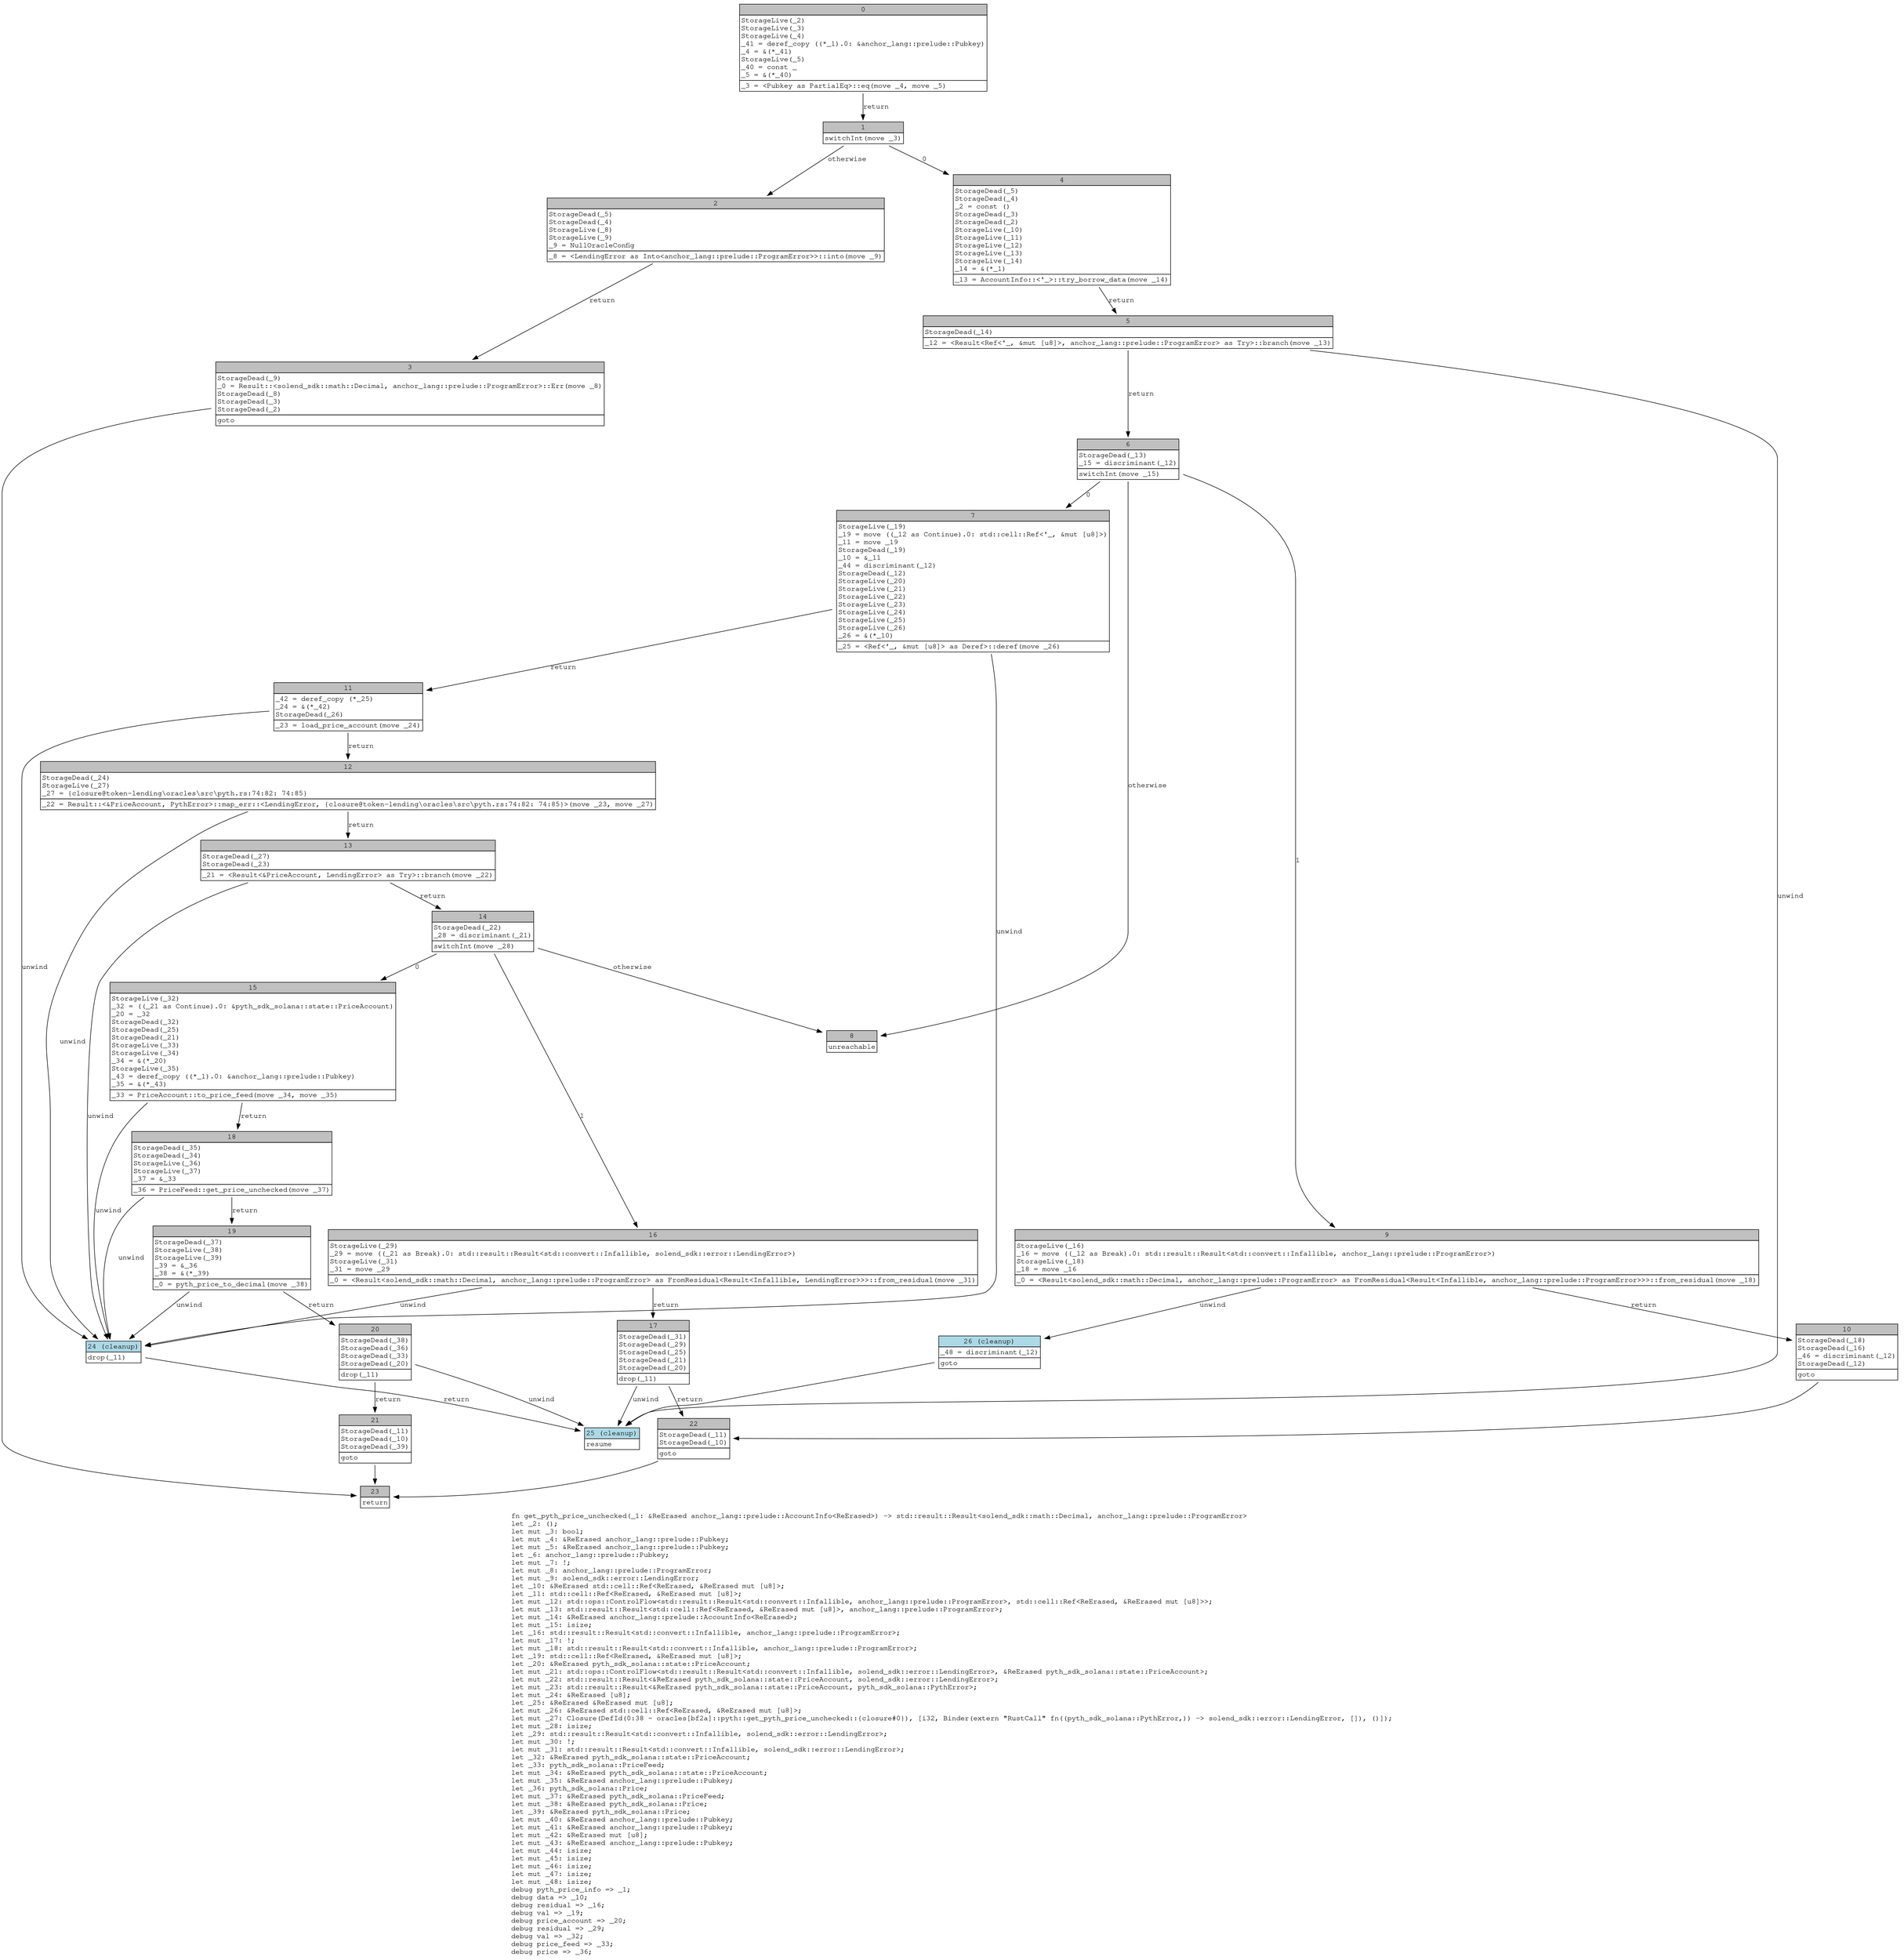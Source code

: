 digraph Mir_0_37 {
    graph [fontname="Courier, monospace"];
    node [fontname="Courier, monospace"];
    edge [fontname="Courier, monospace"];
    label=<fn get_pyth_price_unchecked(_1: &amp;ReErased anchor_lang::prelude::AccountInfo&lt;ReErased&gt;) -&gt; std::result::Result&lt;solend_sdk::math::Decimal, anchor_lang::prelude::ProgramError&gt;<br align="left"/>let _2: ();<br align="left"/>let mut _3: bool;<br align="left"/>let mut _4: &amp;ReErased anchor_lang::prelude::Pubkey;<br align="left"/>let mut _5: &amp;ReErased anchor_lang::prelude::Pubkey;<br align="left"/>let _6: anchor_lang::prelude::Pubkey;<br align="left"/>let mut _7: !;<br align="left"/>let mut _8: anchor_lang::prelude::ProgramError;<br align="left"/>let mut _9: solend_sdk::error::LendingError;<br align="left"/>let _10: &amp;ReErased std::cell::Ref&lt;ReErased, &amp;ReErased mut [u8]&gt;;<br align="left"/>let _11: std::cell::Ref&lt;ReErased, &amp;ReErased mut [u8]&gt;;<br align="left"/>let mut _12: std::ops::ControlFlow&lt;std::result::Result&lt;std::convert::Infallible, anchor_lang::prelude::ProgramError&gt;, std::cell::Ref&lt;ReErased, &amp;ReErased mut [u8]&gt;&gt;;<br align="left"/>let mut _13: std::result::Result&lt;std::cell::Ref&lt;ReErased, &amp;ReErased mut [u8]&gt;, anchor_lang::prelude::ProgramError&gt;;<br align="left"/>let mut _14: &amp;ReErased anchor_lang::prelude::AccountInfo&lt;ReErased&gt;;<br align="left"/>let mut _15: isize;<br align="left"/>let _16: std::result::Result&lt;std::convert::Infallible, anchor_lang::prelude::ProgramError&gt;;<br align="left"/>let mut _17: !;<br align="left"/>let mut _18: std::result::Result&lt;std::convert::Infallible, anchor_lang::prelude::ProgramError&gt;;<br align="left"/>let _19: std::cell::Ref&lt;ReErased, &amp;ReErased mut [u8]&gt;;<br align="left"/>let _20: &amp;ReErased pyth_sdk_solana::state::PriceAccount;<br align="left"/>let mut _21: std::ops::ControlFlow&lt;std::result::Result&lt;std::convert::Infallible, solend_sdk::error::LendingError&gt;, &amp;ReErased pyth_sdk_solana::state::PriceAccount&gt;;<br align="left"/>let mut _22: std::result::Result&lt;&amp;ReErased pyth_sdk_solana::state::PriceAccount, solend_sdk::error::LendingError&gt;;<br align="left"/>let mut _23: std::result::Result&lt;&amp;ReErased pyth_sdk_solana::state::PriceAccount, pyth_sdk_solana::PythError&gt;;<br align="left"/>let mut _24: &amp;ReErased [u8];<br align="left"/>let _25: &amp;ReErased &amp;ReErased mut [u8];<br align="left"/>let mut _26: &amp;ReErased std::cell::Ref&lt;ReErased, &amp;ReErased mut [u8]&gt;;<br align="left"/>let mut _27: Closure(DefId(0:38 ~ oracles[bf2a]::pyth::get_pyth_price_unchecked::{closure#0}), [i32, Binder(extern &quot;RustCall&quot; fn((pyth_sdk_solana::PythError,)) -&gt; solend_sdk::error::LendingError, []), ()]);<br align="left"/>let mut _28: isize;<br align="left"/>let _29: std::result::Result&lt;std::convert::Infallible, solend_sdk::error::LendingError&gt;;<br align="left"/>let mut _30: !;<br align="left"/>let mut _31: std::result::Result&lt;std::convert::Infallible, solend_sdk::error::LendingError&gt;;<br align="left"/>let _32: &amp;ReErased pyth_sdk_solana::state::PriceAccount;<br align="left"/>let _33: pyth_sdk_solana::PriceFeed;<br align="left"/>let mut _34: &amp;ReErased pyth_sdk_solana::state::PriceAccount;<br align="left"/>let mut _35: &amp;ReErased anchor_lang::prelude::Pubkey;<br align="left"/>let _36: pyth_sdk_solana::Price;<br align="left"/>let mut _37: &amp;ReErased pyth_sdk_solana::PriceFeed;<br align="left"/>let mut _38: &amp;ReErased pyth_sdk_solana::Price;<br align="left"/>let _39: &amp;ReErased pyth_sdk_solana::Price;<br align="left"/>let mut _40: &amp;ReErased anchor_lang::prelude::Pubkey;<br align="left"/>let mut _41: &amp;ReErased anchor_lang::prelude::Pubkey;<br align="left"/>let mut _42: &amp;ReErased mut [u8];<br align="left"/>let mut _43: &amp;ReErased anchor_lang::prelude::Pubkey;<br align="left"/>let mut _44: isize;<br align="left"/>let mut _45: isize;<br align="left"/>let mut _46: isize;<br align="left"/>let mut _47: isize;<br align="left"/>let mut _48: isize;<br align="left"/>debug pyth_price_info =&gt; _1;<br align="left"/>debug data =&gt; _10;<br align="left"/>debug residual =&gt; _16;<br align="left"/>debug val =&gt; _19;<br align="left"/>debug price_account =&gt; _20;<br align="left"/>debug residual =&gt; _29;<br align="left"/>debug val =&gt; _32;<br align="left"/>debug price_feed =&gt; _33;<br align="left"/>debug price =&gt; _36;<br align="left"/>>;
    bb0__0_37 [shape="none", label=<<table border="0" cellborder="1" cellspacing="0"><tr><td bgcolor="gray" align="center" colspan="1">0</td></tr><tr><td align="left" balign="left">StorageLive(_2)<br/>StorageLive(_3)<br/>StorageLive(_4)<br/>_41 = deref_copy ((*_1).0: &amp;anchor_lang::prelude::Pubkey)<br/>_4 = &amp;(*_41)<br/>StorageLive(_5)<br/>_40 = const _<br/>_5 = &amp;(*_40)<br/></td></tr><tr><td align="left">_3 = &lt;Pubkey as PartialEq&gt;::eq(move _4, move _5)</td></tr></table>>];
    bb1__0_37 [shape="none", label=<<table border="0" cellborder="1" cellspacing="0"><tr><td bgcolor="gray" align="center" colspan="1">1</td></tr><tr><td align="left">switchInt(move _3)</td></tr></table>>];
    bb2__0_37 [shape="none", label=<<table border="0" cellborder="1" cellspacing="0"><tr><td bgcolor="gray" align="center" colspan="1">2</td></tr><tr><td align="left" balign="left">StorageDead(_5)<br/>StorageDead(_4)<br/>StorageLive(_8)<br/>StorageLive(_9)<br/>_9 = NullOracleConfig<br/></td></tr><tr><td align="left">_8 = &lt;LendingError as Into&lt;anchor_lang::prelude::ProgramError&gt;&gt;::into(move _9)</td></tr></table>>];
    bb3__0_37 [shape="none", label=<<table border="0" cellborder="1" cellspacing="0"><tr><td bgcolor="gray" align="center" colspan="1">3</td></tr><tr><td align="left" balign="left">StorageDead(_9)<br/>_0 = Result::&lt;solend_sdk::math::Decimal, anchor_lang::prelude::ProgramError&gt;::Err(move _8)<br/>StorageDead(_8)<br/>StorageDead(_3)<br/>StorageDead(_2)<br/></td></tr><tr><td align="left">goto</td></tr></table>>];
    bb4__0_37 [shape="none", label=<<table border="0" cellborder="1" cellspacing="0"><tr><td bgcolor="gray" align="center" colspan="1">4</td></tr><tr><td align="left" balign="left">StorageDead(_5)<br/>StorageDead(_4)<br/>_2 = const ()<br/>StorageDead(_3)<br/>StorageDead(_2)<br/>StorageLive(_10)<br/>StorageLive(_11)<br/>StorageLive(_12)<br/>StorageLive(_13)<br/>StorageLive(_14)<br/>_14 = &amp;(*_1)<br/></td></tr><tr><td align="left">_13 = AccountInfo::&lt;'_&gt;::try_borrow_data(move _14)</td></tr></table>>];
    bb5__0_37 [shape="none", label=<<table border="0" cellborder="1" cellspacing="0"><tr><td bgcolor="gray" align="center" colspan="1">5</td></tr><tr><td align="left" balign="left">StorageDead(_14)<br/></td></tr><tr><td align="left">_12 = &lt;Result&lt;Ref&lt;'_, &amp;mut [u8]&gt;, anchor_lang::prelude::ProgramError&gt; as Try&gt;::branch(move _13)</td></tr></table>>];
    bb6__0_37 [shape="none", label=<<table border="0" cellborder="1" cellspacing="0"><tr><td bgcolor="gray" align="center" colspan="1">6</td></tr><tr><td align="left" balign="left">StorageDead(_13)<br/>_15 = discriminant(_12)<br/></td></tr><tr><td align="left">switchInt(move _15)</td></tr></table>>];
    bb7__0_37 [shape="none", label=<<table border="0" cellborder="1" cellspacing="0"><tr><td bgcolor="gray" align="center" colspan="1">7</td></tr><tr><td align="left" balign="left">StorageLive(_19)<br/>_19 = move ((_12 as Continue).0: std::cell::Ref&lt;'_, &amp;mut [u8]&gt;)<br/>_11 = move _19<br/>StorageDead(_19)<br/>_10 = &amp;_11<br/>_44 = discriminant(_12)<br/>StorageDead(_12)<br/>StorageLive(_20)<br/>StorageLive(_21)<br/>StorageLive(_22)<br/>StorageLive(_23)<br/>StorageLive(_24)<br/>StorageLive(_25)<br/>StorageLive(_26)<br/>_26 = &amp;(*_10)<br/></td></tr><tr><td align="left">_25 = &lt;Ref&lt;'_, &amp;mut [u8]&gt; as Deref&gt;::deref(move _26)</td></tr></table>>];
    bb8__0_37 [shape="none", label=<<table border="0" cellborder="1" cellspacing="0"><tr><td bgcolor="gray" align="center" colspan="1">8</td></tr><tr><td align="left">unreachable</td></tr></table>>];
    bb9__0_37 [shape="none", label=<<table border="0" cellborder="1" cellspacing="0"><tr><td bgcolor="gray" align="center" colspan="1">9</td></tr><tr><td align="left" balign="left">StorageLive(_16)<br/>_16 = move ((_12 as Break).0: std::result::Result&lt;std::convert::Infallible, anchor_lang::prelude::ProgramError&gt;)<br/>StorageLive(_18)<br/>_18 = move _16<br/></td></tr><tr><td align="left">_0 = &lt;Result&lt;solend_sdk::math::Decimal, anchor_lang::prelude::ProgramError&gt; as FromResidual&lt;Result&lt;Infallible, anchor_lang::prelude::ProgramError&gt;&gt;&gt;::from_residual(move _18)</td></tr></table>>];
    bb10__0_37 [shape="none", label=<<table border="0" cellborder="1" cellspacing="0"><tr><td bgcolor="gray" align="center" colspan="1">10</td></tr><tr><td align="left" balign="left">StorageDead(_18)<br/>StorageDead(_16)<br/>_46 = discriminant(_12)<br/>StorageDead(_12)<br/></td></tr><tr><td align="left">goto</td></tr></table>>];
    bb11__0_37 [shape="none", label=<<table border="0" cellborder="1" cellspacing="0"><tr><td bgcolor="gray" align="center" colspan="1">11</td></tr><tr><td align="left" balign="left">_42 = deref_copy (*_25)<br/>_24 = &amp;(*_42)<br/>StorageDead(_26)<br/></td></tr><tr><td align="left">_23 = load_price_account(move _24)</td></tr></table>>];
    bb12__0_37 [shape="none", label=<<table border="0" cellborder="1" cellspacing="0"><tr><td bgcolor="gray" align="center" colspan="1">12</td></tr><tr><td align="left" balign="left">StorageDead(_24)<br/>StorageLive(_27)<br/>_27 = {closure@token-lending\oracles\src\pyth.rs:74:82: 74:85}<br/></td></tr><tr><td align="left">_22 = Result::&lt;&amp;PriceAccount, PythError&gt;::map_err::&lt;LendingError, {closure@token-lending\oracles\src\pyth.rs:74:82: 74:85}&gt;(move _23, move _27)</td></tr></table>>];
    bb13__0_37 [shape="none", label=<<table border="0" cellborder="1" cellspacing="0"><tr><td bgcolor="gray" align="center" colspan="1">13</td></tr><tr><td align="left" balign="left">StorageDead(_27)<br/>StorageDead(_23)<br/></td></tr><tr><td align="left">_21 = &lt;Result&lt;&amp;PriceAccount, LendingError&gt; as Try&gt;::branch(move _22)</td></tr></table>>];
    bb14__0_37 [shape="none", label=<<table border="0" cellborder="1" cellspacing="0"><tr><td bgcolor="gray" align="center" colspan="1">14</td></tr><tr><td align="left" balign="left">StorageDead(_22)<br/>_28 = discriminant(_21)<br/></td></tr><tr><td align="left">switchInt(move _28)</td></tr></table>>];
    bb15__0_37 [shape="none", label=<<table border="0" cellborder="1" cellspacing="0"><tr><td bgcolor="gray" align="center" colspan="1">15</td></tr><tr><td align="left" balign="left">StorageLive(_32)<br/>_32 = ((_21 as Continue).0: &amp;pyth_sdk_solana::state::PriceAccount)<br/>_20 = _32<br/>StorageDead(_32)<br/>StorageDead(_25)<br/>StorageDead(_21)<br/>StorageLive(_33)<br/>StorageLive(_34)<br/>_34 = &amp;(*_20)<br/>StorageLive(_35)<br/>_43 = deref_copy ((*_1).0: &amp;anchor_lang::prelude::Pubkey)<br/>_35 = &amp;(*_43)<br/></td></tr><tr><td align="left">_33 = PriceAccount::to_price_feed(move _34, move _35)</td></tr></table>>];
    bb16__0_37 [shape="none", label=<<table border="0" cellborder="1" cellspacing="0"><tr><td bgcolor="gray" align="center" colspan="1">16</td></tr><tr><td align="left" balign="left">StorageLive(_29)<br/>_29 = move ((_21 as Break).0: std::result::Result&lt;std::convert::Infallible, solend_sdk::error::LendingError&gt;)<br/>StorageLive(_31)<br/>_31 = move _29<br/></td></tr><tr><td align="left">_0 = &lt;Result&lt;solend_sdk::math::Decimal, anchor_lang::prelude::ProgramError&gt; as FromResidual&lt;Result&lt;Infallible, LendingError&gt;&gt;&gt;::from_residual(move _31)</td></tr></table>>];
    bb17__0_37 [shape="none", label=<<table border="0" cellborder="1" cellspacing="0"><tr><td bgcolor="gray" align="center" colspan="1">17</td></tr><tr><td align="left" balign="left">StorageDead(_31)<br/>StorageDead(_29)<br/>StorageDead(_25)<br/>StorageDead(_21)<br/>StorageDead(_20)<br/></td></tr><tr><td align="left">drop(_11)</td></tr></table>>];
    bb18__0_37 [shape="none", label=<<table border="0" cellborder="1" cellspacing="0"><tr><td bgcolor="gray" align="center" colspan="1">18</td></tr><tr><td align="left" balign="left">StorageDead(_35)<br/>StorageDead(_34)<br/>StorageLive(_36)<br/>StorageLive(_37)<br/>_37 = &amp;_33<br/></td></tr><tr><td align="left">_36 = PriceFeed::get_price_unchecked(move _37)</td></tr></table>>];
    bb19__0_37 [shape="none", label=<<table border="0" cellborder="1" cellspacing="0"><tr><td bgcolor="gray" align="center" colspan="1">19</td></tr><tr><td align="left" balign="left">StorageDead(_37)<br/>StorageLive(_38)<br/>StorageLive(_39)<br/>_39 = &amp;_36<br/>_38 = &amp;(*_39)<br/></td></tr><tr><td align="left">_0 = pyth_price_to_decimal(move _38)</td></tr></table>>];
    bb20__0_37 [shape="none", label=<<table border="0" cellborder="1" cellspacing="0"><tr><td bgcolor="gray" align="center" colspan="1">20</td></tr><tr><td align="left" balign="left">StorageDead(_38)<br/>StorageDead(_36)<br/>StorageDead(_33)<br/>StorageDead(_20)<br/></td></tr><tr><td align="left">drop(_11)</td></tr></table>>];
    bb21__0_37 [shape="none", label=<<table border="0" cellborder="1" cellspacing="0"><tr><td bgcolor="gray" align="center" colspan="1">21</td></tr><tr><td align="left" balign="left">StorageDead(_11)<br/>StorageDead(_10)<br/>StorageDead(_39)<br/></td></tr><tr><td align="left">goto</td></tr></table>>];
    bb22__0_37 [shape="none", label=<<table border="0" cellborder="1" cellspacing="0"><tr><td bgcolor="gray" align="center" colspan="1">22</td></tr><tr><td align="left" balign="left">StorageDead(_11)<br/>StorageDead(_10)<br/></td></tr><tr><td align="left">goto</td></tr></table>>];
    bb23__0_37 [shape="none", label=<<table border="0" cellborder="1" cellspacing="0"><tr><td bgcolor="gray" align="center" colspan="1">23</td></tr><tr><td align="left">return</td></tr></table>>];
    bb24__0_37 [shape="none", label=<<table border="0" cellborder="1" cellspacing="0"><tr><td bgcolor="lightblue" align="center" colspan="1">24 (cleanup)</td></tr><tr><td align="left">drop(_11)</td></tr></table>>];
    bb25__0_37 [shape="none", label=<<table border="0" cellborder="1" cellspacing="0"><tr><td bgcolor="lightblue" align="center" colspan="1">25 (cleanup)</td></tr><tr><td align="left">resume</td></tr></table>>];
    bb26__0_37 [shape="none", label=<<table border="0" cellborder="1" cellspacing="0"><tr><td bgcolor="lightblue" align="center" colspan="1">26 (cleanup)</td></tr><tr><td align="left" balign="left">_48 = discriminant(_12)<br/></td></tr><tr><td align="left">goto</td></tr></table>>];
    bb0__0_37 -> bb1__0_37 [label="return"];
    bb1__0_37 -> bb4__0_37 [label="0"];
    bb1__0_37 -> bb2__0_37 [label="otherwise"];
    bb2__0_37 -> bb3__0_37 [label="return"];
    bb3__0_37 -> bb23__0_37 [label=""];
    bb4__0_37 -> bb5__0_37 [label="return"];
    bb5__0_37 -> bb6__0_37 [label="return"];
    bb5__0_37 -> bb25__0_37 [label="unwind"];
    bb6__0_37 -> bb7__0_37 [label="0"];
    bb6__0_37 -> bb9__0_37 [label="1"];
    bb6__0_37 -> bb8__0_37 [label="otherwise"];
    bb7__0_37 -> bb11__0_37 [label="return"];
    bb7__0_37 -> bb24__0_37 [label="unwind"];
    bb9__0_37 -> bb10__0_37 [label="return"];
    bb9__0_37 -> bb26__0_37 [label="unwind"];
    bb10__0_37 -> bb22__0_37 [label=""];
    bb11__0_37 -> bb12__0_37 [label="return"];
    bb11__0_37 -> bb24__0_37 [label="unwind"];
    bb12__0_37 -> bb13__0_37 [label="return"];
    bb12__0_37 -> bb24__0_37 [label="unwind"];
    bb13__0_37 -> bb14__0_37 [label="return"];
    bb13__0_37 -> bb24__0_37 [label="unwind"];
    bb14__0_37 -> bb15__0_37 [label="0"];
    bb14__0_37 -> bb16__0_37 [label="1"];
    bb14__0_37 -> bb8__0_37 [label="otherwise"];
    bb15__0_37 -> bb18__0_37 [label="return"];
    bb15__0_37 -> bb24__0_37 [label="unwind"];
    bb16__0_37 -> bb17__0_37 [label="return"];
    bb16__0_37 -> bb24__0_37 [label="unwind"];
    bb17__0_37 -> bb22__0_37 [label="return"];
    bb17__0_37 -> bb25__0_37 [label="unwind"];
    bb18__0_37 -> bb19__0_37 [label="return"];
    bb18__0_37 -> bb24__0_37 [label="unwind"];
    bb19__0_37 -> bb20__0_37 [label="return"];
    bb19__0_37 -> bb24__0_37 [label="unwind"];
    bb20__0_37 -> bb21__0_37 [label="return"];
    bb20__0_37 -> bb25__0_37 [label="unwind"];
    bb21__0_37 -> bb23__0_37 [label=""];
    bb22__0_37 -> bb23__0_37 [label=""];
    bb24__0_37 -> bb25__0_37 [label="return"];
    bb26__0_37 -> bb25__0_37 [label=""];
}
